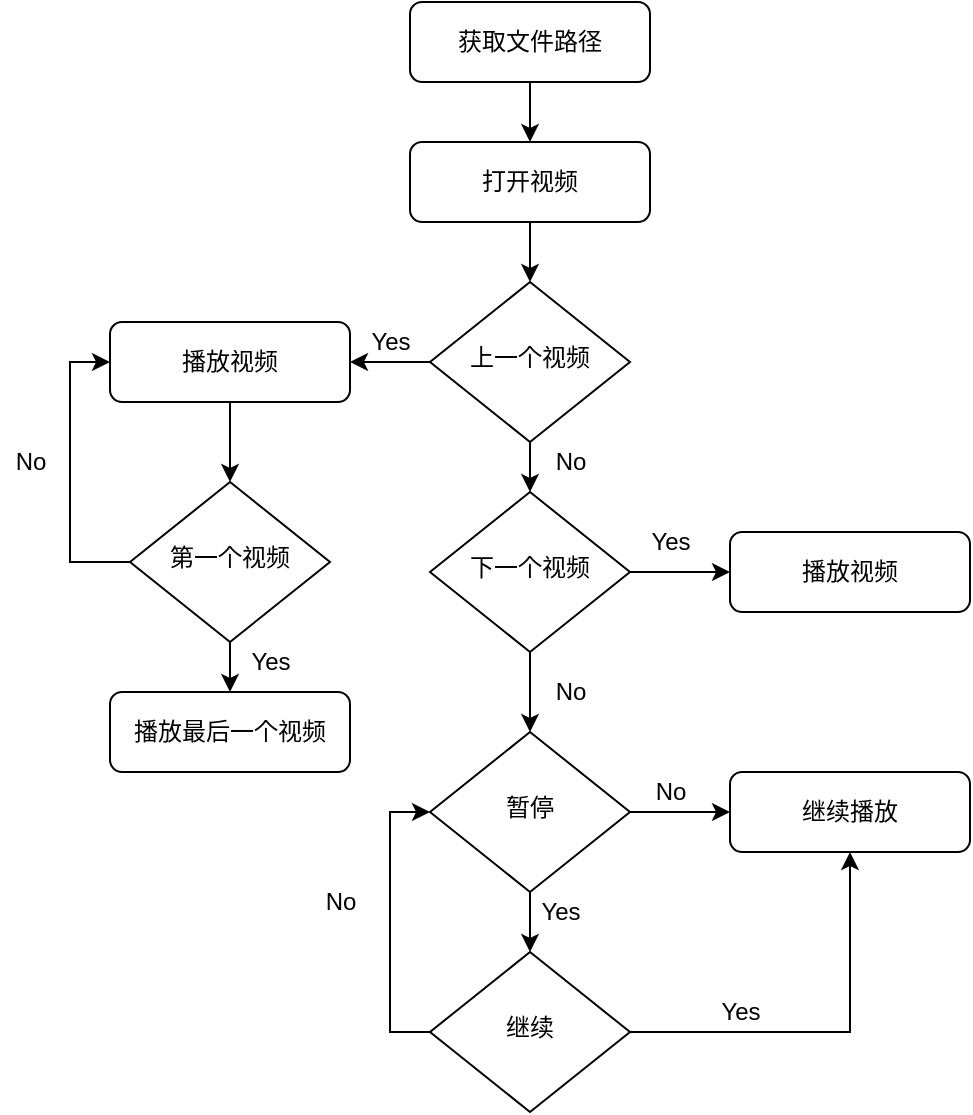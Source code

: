 <mxfile version="13.5.1" type="github">
  <diagram id="C5RBs43oDa-KdzZeNtuy" name="Page-1">
    <mxGraphModel grid="1" shadow="0" math="0" pageHeight="1169" pageWidth="827" pageScale="1" page="1" fold="1" arrows="1" connect="1" tooltips="1" guides="1" gridSize="10" dy="413" dx="728">
      <root>
        <mxCell id="WIyWlLk6GJQsqaUBKTNV-0" />
        <mxCell id="WIyWlLk6GJQsqaUBKTNV-1" parent="WIyWlLk6GJQsqaUBKTNV-0" />
        <mxCell id="OjQTJ7pmUFGm9DX2BEn4-25" parent="WIyWlLk6GJQsqaUBKTNV-1" edge="1" target="OjQTJ7pmUFGm9DX2BEn4-18" source="WIyWlLk6GJQsqaUBKTNV-3" style="edgeStyle=orthogonalEdgeStyle;rounded=0;orthogonalLoop=1;jettySize=auto;html=1;exitX=0.5;exitY=1;exitDx=0;exitDy=0;entryX=0.5;entryY=0;entryDx=0;entryDy=0;">
          <mxGeometry as="geometry" relative="1" />
        </mxCell>
        <mxCell id="WIyWlLk6GJQsqaUBKTNV-3" value="打开视频" parent="WIyWlLk6GJQsqaUBKTNV-1" style="rounded=1;whiteSpace=wrap;html=1;fontSize=12;glass=0;strokeWidth=1;shadow=0;" vertex="1">
          <mxGeometry as="geometry" height="40" width="120" y="120" x="340" />
        </mxCell>
        <mxCell id="OjQTJ7pmUFGm9DX2BEn4-5" parent="WIyWlLk6GJQsqaUBKTNV-1" edge="1" target="OjQTJ7pmUFGm9DX2BEn4-45" source="WIyWlLk6GJQsqaUBKTNV-6" style="edgeStyle=orthogonalEdgeStyle;rounded=0;orthogonalLoop=1;jettySize=auto;html=1;exitX=1;exitY=0.5;exitDx=0;exitDy=0;entryX=0;entryY=0.5;entryDx=0;entryDy=0;">
          <mxGeometry as="geometry" relative="1">
            <mxPoint as="targetPoint" y="335" x="500" />
          </mxGeometry>
        </mxCell>
        <mxCell id="OjQTJ7pmUFGm9DX2BEn4-7" parent="WIyWlLk6GJQsqaUBKTNV-1" edge="1" target="WIyWlLk6GJQsqaUBKTNV-10" source="WIyWlLk6GJQsqaUBKTNV-6" style="edgeStyle=orthogonalEdgeStyle;rounded=0;orthogonalLoop=1;jettySize=auto;html=1;exitX=0.5;exitY=1;exitDx=0;exitDy=0;entryX=0.5;entryY=0;entryDx=0;entryDy=0;">
          <mxGeometry as="geometry" relative="1" />
        </mxCell>
        <mxCell id="WIyWlLk6GJQsqaUBKTNV-6" value="下一个视频" parent="WIyWlLk6GJQsqaUBKTNV-1" style="rhombus;whiteSpace=wrap;html=1;shadow=0;fontFamily=Helvetica;fontSize=12;align=center;strokeWidth=1;spacing=6;spacingTop=-4;" vertex="1">
          <mxGeometry as="geometry" height="80" width="100" y="295" x="350" />
        </mxCell>
        <mxCell id="OjQTJ7pmUFGm9DX2BEn4-9" parent="WIyWlLk6GJQsqaUBKTNV-1" edge="1" target="WIyWlLk6GJQsqaUBKTNV-12" source="WIyWlLk6GJQsqaUBKTNV-10" style="edgeStyle=orthogonalEdgeStyle;rounded=0;orthogonalLoop=1;jettySize=auto;html=1;exitX=1;exitY=0.5;exitDx=0;exitDy=0;entryX=0;entryY=0.5;entryDx=0;entryDy=0;">
          <mxGeometry as="geometry" relative="1" />
        </mxCell>
        <mxCell id="OjQTJ7pmUFGm9DX2BEn4-11" parent="WIyWlLk6GJQsqaUBKTNV-1" edge="1" source="WIyWlLk6GJQsqaUBKTNV-10" style="edgeStyle=orthogonalEdgeStyle;rounded=0;orthogonalLoop=1;jettySize=auto;html=1;exitX=0.5;exitY=1;exitDx=0;exitDy=0;entryX=0.5;entryY=0;entryDx=0;entryDy=0;">
          <mxGeometry as="geometry" relative="1">
            <mxPoint as="targetPoint" y="525" x="400" />
          </mxGeometry>
        </mxCell>
        <mxCell id="WIyWlLk6GJQsqaUBKTNV-10" value="暂停" parent="WIyWlLk6GJQsqaUBKTNV-1" style="rhombus;whiteSpace=wrap;html=1;shadow=0;fontFamily=Helvetica;fontSize=12;align=center;strokeWidth=1;spacing=6;spacingTop=-4;" vertex="1">
          <mxGeometry as="geometry" height="80" width="100" y="415" x="350" />
        </mxCell>
        <mxCell id="WIyWlLk6GJQsqaUBKTNV-12" value="继续播放" parent="WIyWlLk6GJQsqaUBKTNV-1" style="rounded=1;whiteSpace=wrap;html=1;fontSize=12;glass=0;strokeWidth=1;shadow=0;" vertex="1">
          <mxGeometry as="geometry" height="40" width="120" y="435" x="500" />
        </mxCell>
        <mxCell id="OjQTJ7pmUFGm9DX2BEn4-2" parent="WIyWlLk6GJQsqaUBKTNV-1" edge="1" target="WIyWlLk6GJQsqaUBKTNV-3" source="OjQTJ7pmUFGm9DX2BEn4-0" style="edgeStyle=orthogonalEdgeStyle;rounded=0;orthogonalLoop=1;jettySize=auto;html=1;exitX=0.5;exitY=1;exitDx=0;exitDy=0;entryX=0.5;entryY=0;entryDx=0;entryDy=0;">
          <mxGeometry as="geometry" relative="1" />
        </mxCell>
        <mxCell id="OjQTJ7pmUFGm9DX2BEn4-0" value="获取文件路径" parent="WIyWlLk6GJQsqaUBKTNV-1" style="rounded=1;whiteSpace=wrap;html=1;fontSize=12;glass=0;strokeWidth=1;shadow=0;" vertex="1">
          <mxGeometry as="geometry" height="40" width="120" y="50" x="340" />
        </mxCell>
        <mxCell id="OjQTJ7pmUFGm9DX2BEn4-4" value="Yes" parent="WIyWlLk6GJQsqaUBKTNV-1" style="text;html=1;align=center;verticalAlign=middle;resizable=0;points=[];autosize=1;" vertex="1">
          <mxGeometry as="geometry" height="20" width="40" y="310" x="450" />
        </mxCell>
        <mxCell id="OjQTJ7pmUFGm9DX2BEn4-8" value="No" parent="WIyWlLk6GJQsqaUBKTNV-1" style="text;html=1;align=center;verticalAlign=middle;resizable=0;points=[];autosize=1;" vertex="1">
          <mxGeometry as="geometry" height="20" width="30" y="385" x="405" />
        </mxCell>
        <mxCell id="OjQTJ7pmUFGm9DX2BEn4-10" value="Yes" parent="WIyWlLk6GJQsqaUBKTNV-1" style="text;html=1;align=center;verticalAlign=middle;resizable=0;points=[];autosize=1;" vertex="1">
          <mxGeometry as="geometry" height="20" width="40" y="495" x="395" />
        </mxCell>
        <mxCell id="OjQTJ7pmUFGm9DX2BEn4-12" value="No" parent="WIyWlLk6GJQsqaUBKTNV-1" style="text;html=1;align=center;verticalAlign=middle;resizable=0;points=[];autosize=1;" vertex="1">
          <mxGeometry as="geometry" height="20" width="30" y="435" x="455" />
        </mxCell>
        <mxCell id="OjQTJ7pmUFGm9DX2BEn4-14" parent="WIyWlLk6GJQsqaUBKTNV-1" edge="1" target="WIyWlLk6GJQsqaUBKTNV-10" source="OjQTJ7pmUFGm9DX2BEn4-13" style="edgeStyle=orthogonalEdgeStyle;rounded=0;orthogonalLoop=1;jettySize=auto;html=1;exitX=0;exitY=0.5;exitDx=0;exitDy=0;entryX=0;entryY=0.5;entryDx=0;entryDy=0;">
          <mxGeometry as="geometry" relative="1" />
        </mxCell>
        <mxCell id="OjQTJ7pmUFGm9DX2BEn4-16" parent="WIyWlLk6GJQsqaUBKTNV-1" edge="1" target="WIyWlLk6GJQsqaUBKTNV-12" source="OjQTJ7pmUFGm9DX2BEn4-13" style="edgeStyle=orthogonalEdgeStyle;rounded=0;orthogonalLoop=1;jettySize=auto;html=1;exitX=1;exitY=0.5;exitDx=0;exitDy=0;entryX=0.5;entryY=1;entryDx=0;entryDy=0;">
          <mxGeometry as="geometry" relative="1" />
        </mxCell>
        <mxCell id="OjQTJ7pmUFGm9DX2BEn4-13" value="继续" parent="WIyWlLk6GJQsqaUBKTNV-1" style="rhombus;whiteSpace=wrap;html=1;shadow=0;fontFamily=Helvetica;fontSize=12;align=center;strokeWidth=1;spacing=6;spacingTop=-4;" vertex="1">
          <mxGeometry as="geometry" height="80" width="100" y="525" x="350" />
        </mxCell>
        <mxCell id="OjQTJ7pmUFGm9DX2BEn4-15" value="No" parent="WIyWlLk6GJQsqaUBKTNV-1" style="text;html=1;align=center;verticalAlign=middle;resizable=0;points=[];autosize=1;" vertex="1">
          <mxGeometry as="geometry" height="20" width="30" y="490" x="290" />
        </mxCell>
        <mxCell id="OjQTJ7pmUFGm9DX2BEn4-17" value="Yes" parent="WIyWlLk6GJQsqaUBKTNV-1" style="text;html=1;align=center;verticalAlign=middle;resizable=0;points=[];autosize=1;" vertex="1">
          <mxGeometry as="geometry" height="20" width="40" y="545" x="485" />
        </mxCell>
        <mxCell id="OjQTJ7pmUFGm9DX2BEn4-19" parent="WIyWlLk6GJQsqaUBKTNV-1" edge="1" target="WIyWlLk6GJQsqaUBKTNV-6" source="OjQTJ7pmUFGm9DX2BEn4-18" style="edgeStyle=orthogonalEdgeStyle;rounded=0;orthogonalLoop=1;jettySize=auto;html=1;exitX=0.5;exitY=1;exitDx=0;exitDy=0;entryX=0.5;entryY=0;entryDx=0;entryDy=0;">
          <mxGeometry as="geometry" relative="1" />
        </mxCell>
        <mxCell id="OjQTJ7pmUFGm9DX2BEn4-23" parent="WIyWlLk6GJQsqaUBKTNV-1" edge="1" target="OjQTJ7pmUFGm9DX2BEn4-41" source="OjQTJ7pmUFGm9DX2BEn4-18" style="edgeStyle=orthogonalEdgeStyle;rounded=0;orthogonalLoop=1;jettySize=auto;html=1;exitX=0;exitY=0.5;exitDx=0;exitDy=0;entryX=1;entryY=0.5;entryDx=0;entryDy=0;">
          <mxGeometry as="geometry" relative="1">
            <mxPoint as="targetPoint" y="230" x="310" />
          </mxGeometry>
        </mxCell>
        <mxCell id="OjQTJ7pmUFGm9DX2BEn4-18" value="上一个视频" parent="WIyWlLk6GJQsqaUBKTNV-1" style="rhombus;whiteSpace=wrap;html=1;shadow=0;fontFamily=Helvetica;fontSize=12;align=center;strokeWidth=1;spacing=6;spacingTop=-4;" vertex="1">
          <mxGeometry as="geometry" height="80" width="100" y="190" x="350" />
        </mxCell>
        <mxCell id="OjQTJ7pmUFGm9DX2BEn4-20" value="No" parent="WIyWlLk6GJQsqaUBKTNV-1" style="text;html=1;align=center;verticalAlign=middle;resizable=0;points=[];autosize=1;" vertex="1">
          <mxGeometry as="geometry" height="20" width="30" y="270" x="405" />
        </mxCell>
        <mxCell id="OjQTJ7pmUFGm9DX2BEn4-26" value="Yes" parent="WIyWlLk6GJQsqaUBKTNV-1" style="text;html=1;align=center;verticalAlign=middle;resizable=0;points=[];autosize=1;" vertex="1">
          <mxGeometry as="geometry" height="20" width="40" y="210" x="310" />
        </mxCell>
        <mxCell id="OjQTJ7pmUFGm9DX2BEn4-43" parent="WIyWlLk6GJQsqaUBKTNV-1" edge="1" target="OjQTJ7pmUFGm9DX2BEn4-41" source="OjQTJ7pmUFGm9DX2BEn4-40" style="edgeStyle=orthogonalEdgeStyle;rounded=0;orthogonalLoop=1;jettySize=auto;html=1;exitX=0;exitY=0.5;exitDx=0;exitDy=0;entryX=0;entryY=0.5;entryDx=0;entryDy=0;">
          <mxGeometry as="geometry" relative="1" />
        </mxCell>
        <mxCell id="OjQTJ7pmUFGm9DX2BEn4-47" parent="WIyWlLk6GJQsqaUBKTNV-1" edge="1" target="OjQTJ7pmUFGm9DX2BEn4-46" source="OjQTJ7pmUFGm9DX2BEn4-40" style="edgeStyle=orthogonalEdgeStyle;rounded=0;orthogonalLoop=1;jettySize=auto;html=1;exitX=0.5;exitY=1;exitDx=0;exitDy=0;entryX=0.5;entryY=0;entryDx=0;entryDy=0;">
          <mxGeometry as="geometry" relative="1" />
        </mxCell>
        <mxCell id="OjQTJ7pmUFGm9DX2BEn4-40" value="第一个视频" parent="WIyWlLk6GJQsqaUBKTNV-1" style="rhombus;whiteSpace=wrap;html=1;shadow=0;fontFamily=Helvetica;fontSize=12;align=center;strokeWidth=1;spacing=6;spacingTop=-4;" vertex="1">
          <mxGeometry as="geometry" height="80" width="100" y="290" x="200" />
        </mxCell>
        <mxCell id="OjQTJ7pmUFGm9DX2BEn4-42" parent="WIyWlLk6GJQsqaUBKTNV-1" edge="1" target="OjQTJ7pmUFGm9DX2BEn4-40" source="OjQTJ7pmUFGm9DX2BEn4-41" style="edgeStyle=orthogonalEdgeStyle;rounded=0;orthogonalLoop=1;jettySize=auto;html=1;exitX=0.5;exitY=1;exitDx=0;exitDy=0;entryX=0.5;entryY=0;entryDx=0;entryDy=0;">
          <mxGeometry as="geometry" relative="1" />
        </mxCell>
        <mxCell id="OjQTJ7pmUFGm9DX2BEn4-41" value="播放视频" parent="WIyWlLk6GJQsqaUBKTNV-1" style="rounded=1;whiteSpace=wrap;html=1;fontSize=12;glass=0;strokeWidth=1;shadow=0;" vertex="1">
          <mxGeometry as="geometry" height="40" width="120" y="210" x="190" />
        </mxCell>
        <mxCell id="OjQTJ7pmUFGm9DX2BEn4-44" value="No" parent="WIyWlLk6GJQsqaUBKTNV-1" style="text;html=1;align=center;verticalAlign=middle;resizable=0;points=[];autosize=1;" vertex="1">
          <mxGeometry as="geometry" height="20" width="30" y="270" x="135" />
        </mxCell>
        <mxCell id="OjQTJ7pmUFGm9DX2BEn4-45" value="播放视频" parent="WIyWlLk6GJQsqaUBKTNV-1" style="rounded=1;whiteSpace=wrap;html=1;fontSize=12;glass=0;strokeWidth=1;shadow=0;" vertex="1">
          <mxGeometry as="geometry" height="40" width="120" y="315" x="500" />
        </mxCell>
        <mxCell id="OjQTJ7pmUFGm9DX2BEn4-46" value="播放最后一个视频" parent="WIyWlLk6GJQsqaUBKTNV-1" style="rounded=1;whiteSpace=wrap;html=1;fontSize=12;glass=0;strokeWidth=1;shadow=0;" vertex="1">
          <mxGeometry as="geometry" height="40" width="120" y="395" x="190" />
        </mxCell>
        <mxCell id="OjQTJ7pmUFGm9DX2BEn4-48" value="Yes" parent="WIyWlLk6GJQsqaUBKTNV-1" style="text;html=1;align=center;verticalAlign=middle;resizable=0;points=[];autosize=1;" vertex="1">
          <mxGeometry as="geometry" height="20" width="40" y="370" x="250" />
        </mxCell>
      </root>
    </mxGraphModel>
  </diagram>
</mxfile>

